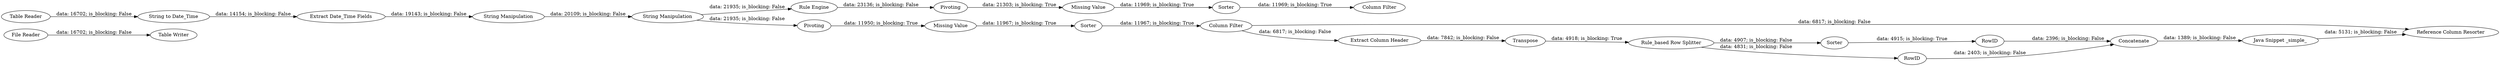 digraph {
	"4548705291035475745_1" [label="File Reader"]
	"4548705291035475745_12" [label="Rule Engine"]
	"4548705291035475745_29" [label="Reference Column Resorter"]
	"4548705291035475745_20" [label=Sorter]
	"4548705291035475745_13" [label="Missing Value"]
	"4548705291035475745_2" [label="Table Writer"]
	"4548705291035475745_9" [label="Missing Value"]
	"4548705291035475745_3" [label="Table Reader"]
	"4548705291035475745_27" [label=Concatenate]
	"4548705291035475745_22" [label=RowID]
	"4548705291035475745_30" [label="Java Snippet _simple_"]
	"4548705291035475745_7" [label="String Manipulation"]
	"4548705291035475745_10" [label=Sorter]
	"4548705291035475745_25" [label="Rule_based Row Splitter"]
	"4548705291035475745_15" [label="Column Filter"]
	"4548705291035475745_6" [label="String Manipulation"]
	"4548705291035475745_19" [label=Transpose]
	"4548705291035475745_11" [label="Column Filter"]
	"4548705291035475745_4" [label="String to Date_Time"]
	"4548705291035475745_16" [label=Pivoting]
	"4548705291035475745_26" [label=RowID]
	"4548705291035475745_17" [label="Extract Column Header"]
	"4548705291035475745_14" [label=Sorter]
	"4548705291035475745_5" [label="Extract Date_Time Fields"]
	"4548705291035475745_8" [label=Pivoting]
	"4548705291035475745_26" -> "4548705291035475745_27" [label="data: 2403; is_blocking: False"]
	"4548705291035475745_25" -> "4548705291035475745_20" [label="data: 4907; is_blocking: False"]
	"4548705291035475745_6" -> "4548705291035475745_7" [label="data: 20109; is_blocking: False"]
	"4548705291035475745_11" -> "4548705291035475745_17" [label="data: 6817; is_blocking: False"]
	"4548705291035475745_7" -> "4548705291035475745_8" [label="data: 21935; is_blocking: False"]
	"4548705291035475745_14" -> "4548705291035475745_15" [label="data: 11969; is_blocking: True"]
	"4548705291035475745_11" -> "4548705291035475745_29" [label="data: 6817; is_blocking: False"]
	"4548705291035475745_7" -> "4548705291035475745_12" [label="data: 21935; is_blocking: False"]
	"4548705291035475745_25" -> "4548705291035475745_26" [label="data: 4831; is_blocking: False"]
	"4548705291035475745_13" -> "4548705291035475745_14" [label="data: 11969; is_blocking: True"]
	"4548705291035475745_10" -> "4548705291035475745_11" [label="data: 11967; is_blocking: True"]
	"4548705291035475745_16" -> "4548705291035475745_13" [label="data: 21303; is_blocking: True"]
	"4548705291035475745_3" -> "4548705291035475745_4" [label="data: 16702; is_blocking: False"]
	"4548705291035475745_5" -> "4548705291035475745_6" [label="data: 19143; is_blocking: False"]
	"4548705291035475745_22" -> "4548705291035475745_27" [label="data: 2396; is_blocking: False"]
	"4548705291035475745_1" -> "4548705291035475745_2" [label="data: 16702; is_blocking: False"]
	"4548705291035475745_9" -> "4548705291035475745_10" [label="data: 11967; is_blocking: True"]
	"4548705291035475745_19" -> "4548705291035475745_25" [label="data: 4918; is_blocking: True"]
	"4548705291035475745_20" -> "4548705291035475745_22" [label="data: 4915; is_blocking: True"]
	"4548705291035475745_17" -> "4548705291035475745_19" [label="data: 7842; is_blocking: False"]
	"4548705291035475745_30" -> "4548705291035475745_29" [label="data: 5131; is_blocking: False"]
	"4548705291035475745_27" -> "4548705291035475745_30" [label="data: 1389; is_blocking: False"]
	"4548705291035475745_12" -> "4548705291035475745_16" [label="data: 23136; is_blocking: False"]
	"4548705291035475745_8" -> "4548705291035475745_9" [label="data: 11950; is_blocking: True"]
	"4548705291035475745_4" -> "4548705291035475745_5" [label="data: 14154; is_blocking: False"]
	rankdir=LR
}
